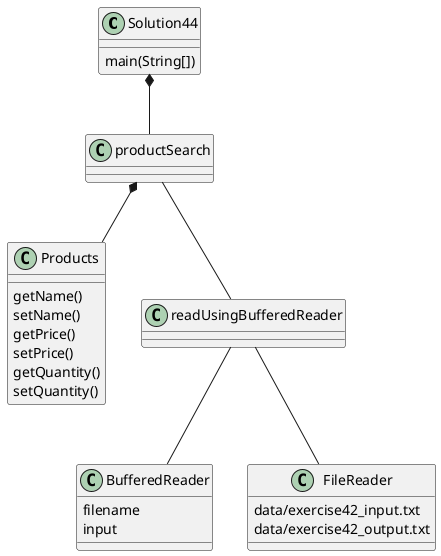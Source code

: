 @startuml
class Solution44 {
    main(String[])
}
Solution44 *--productSearch

class productSearch{

}
class Products{
getName()
setName()
getPrice()
setPrice()
getQuantity()
setQuantity()
}
productSearch *-- Products
productSearch -- readUsingBufferedReader
readUsingBufferedReader -- BufferedReader
readUsingBufferedReader -- FileReader

class FileReader
{
data/exercise42_input.txt
data/exercise42_output.txt
}

class BufferedReader
{
filename
input
}

@enduml